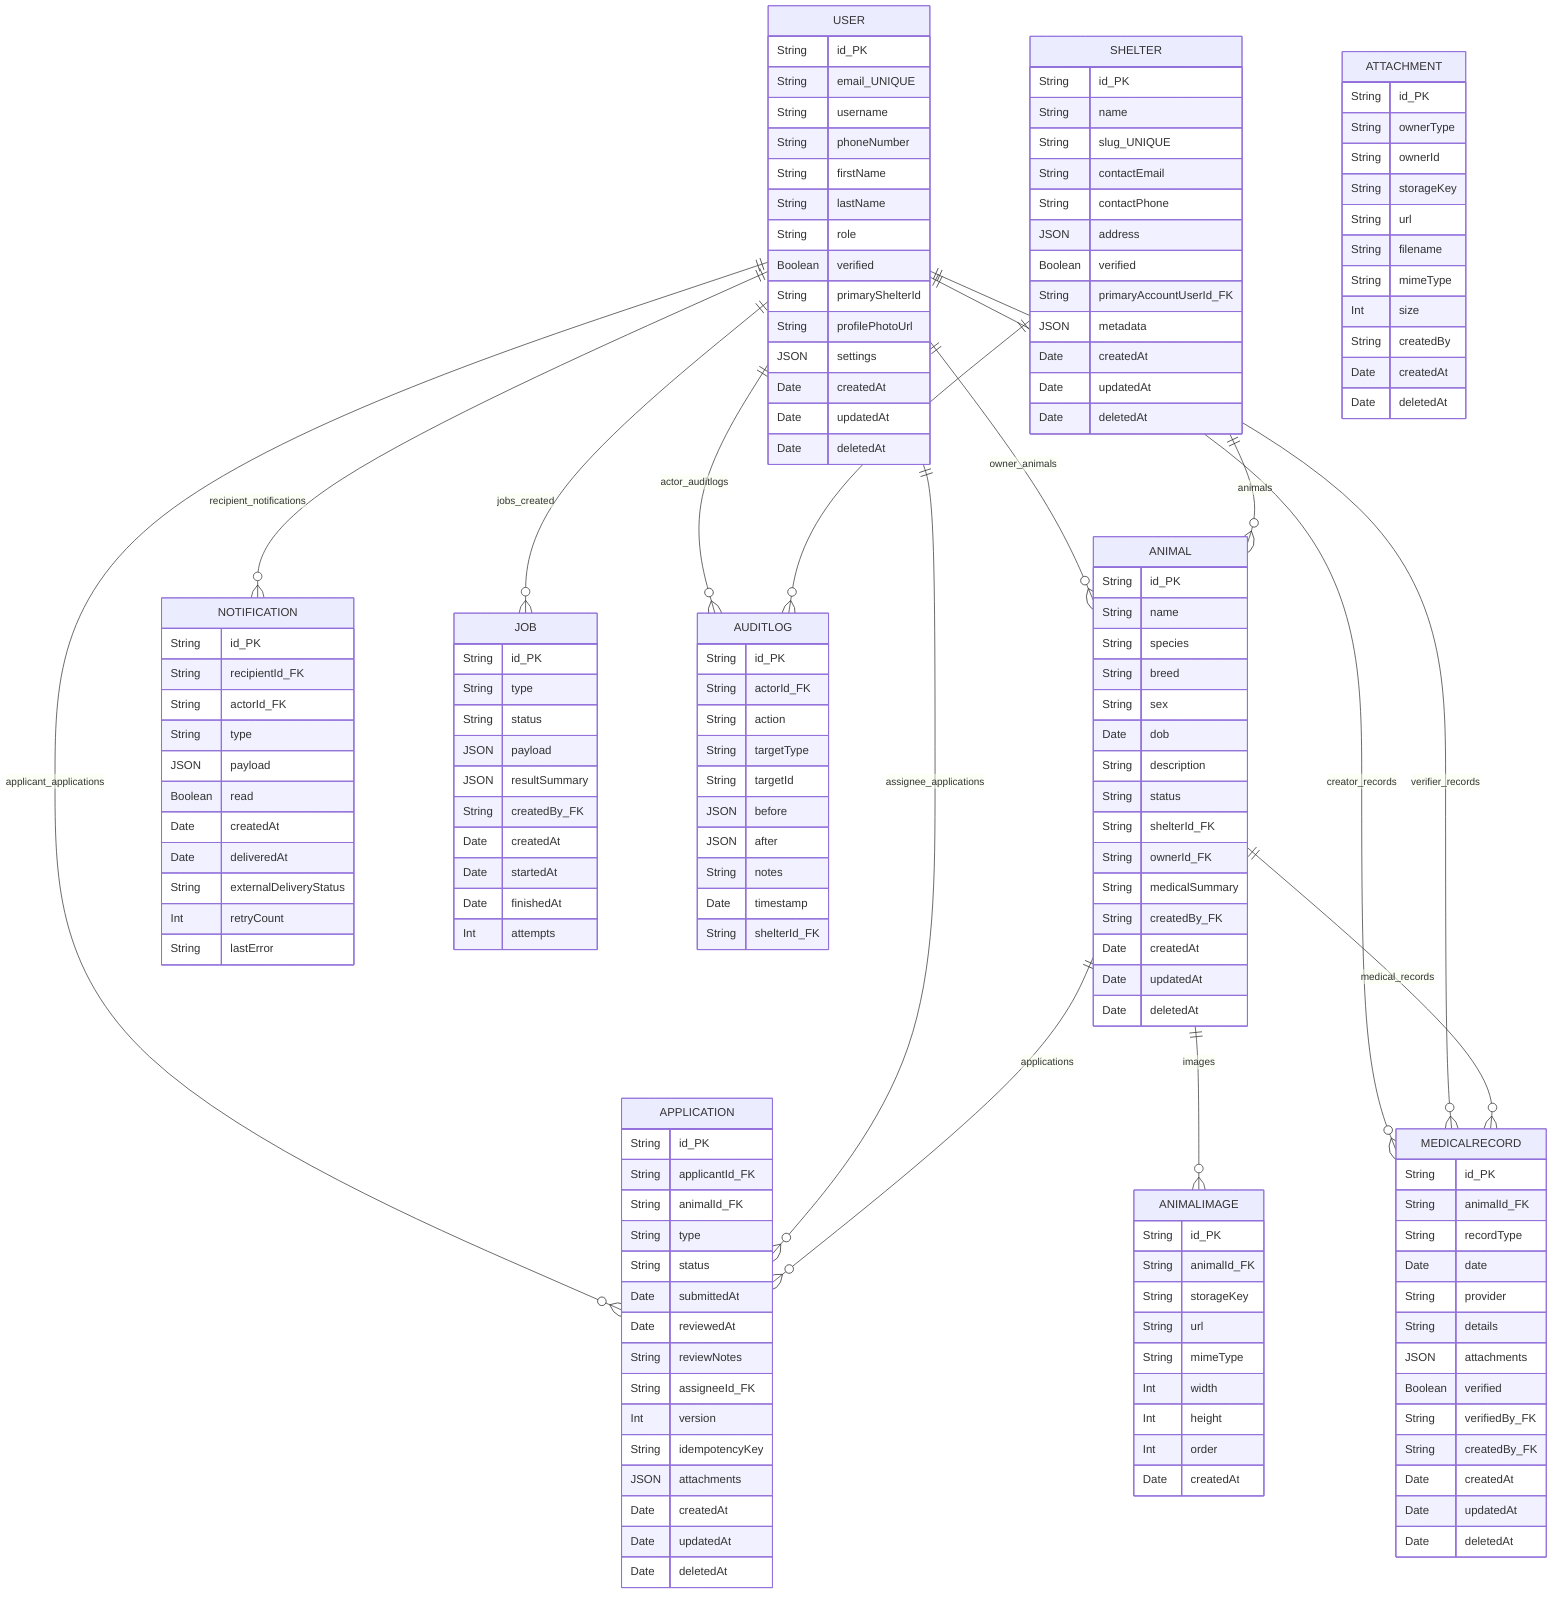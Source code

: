 erDiagram
    USER {
      String id_PK
      String email_UNIQUE
      String username
      String phoneNumber
      String firstName
      String lastName
      String role
      Boolean verified
      String primaryShelterId
      String profilePhotoUrl
      JSON settings
      Date createdAt
      Date updatedAt
      Date deletedAt
    }

    SHELTER {
      String id_PK
      String name
      String slug_UNIQUE
      String contactEmail
      String contactPhone
      JSON address
      Boolean verified
      String primaryAccountUserId_FK
      JSON metadata
      Date createdAt
      Date updatedAt
      Date deletedAt
    }

    ANIMAL {
      String id_PK
      String name
      String species
      String breed
      String sex
      Date dob
      String description
      String status
      String shelterId_FK
      String ownerId_FK
      String medicalSummary
      String createdBy_FK
      Date createdAt
      Date updatedAt
      Date deletedAt
    }

    ANIMALIMAGE {
      String id_PK
      String animalId_FK
      String storageKey
      String url
      String mimeType
      Int width
      Int height
      Int order
      Date createdAt
    }

    APPLICATION {
      String id_PK
      String applicantId_FK
      String animalId_FK
      String type
      String status
      Date submittedAt
      Date reviewedAt
      String reviewNotes
      String assigneeId_FK
      Int version
      String idempotencyKey
      JSON attachments
      Date createdAt
      Date updatedAt
      Date deletedAt
    }

    MEDICALRECORD {
      String id_PK
      String animalId_FK
      String recordType
      Date date
      String provider
      String details
      JSON attachments
      Boolean verified
      String verifiedBy_FK
      String createdBy_FK
      Date createdAt
      Date updatedAt
      Date deletedAt
    }

    ATTACHMENT {
      String id_PK
      String ownerType
      String ownerId
      String storageKey
      String url
      String filename
      String mimeType
      Int size
      String createdBy
      Date createdAt
      Date deletedAt
    }

    NOTIFICATION {
      String id_PK
      String recipientId_FK
      String actorId_FK
      String type
      JSON payload
      Boolean read
      Date createdAt
      Date deliveredAt
      String externalDeliveryStatus
      Int retryCount
      String lastError
    }

    JOB {
      String id_PK
      String type
      String status
      JSON payload
      JSON resultSummary
      String createdBy_FK
      Date createdAt
      Date startedAt
      Date finishedAt
      Int attempts
    }

    AUDITLOG {
      String id_PK
      String actorId_FK
      String action
      String targetType
      String targetId
      JSON before
      JSON after
      String notes
      Date timestamp
      String shelterId_FK
    }

    %% Relationships
    USER ||--o{ APPLICATION : "applicant_applications"
    USER ||--o{ APPLICATION : "assignee_applications"
    USER ||--o{ ANIMAL : "owner_animals"
    USER ||--o{ MEDICALRECORD : "creator_records"
    USER ||--o{ MEDICALRECORD : "verifier_records"
    USER ||--o{ NOTIFICATION : "recipient_notifications"
    USER ||--o{ JOB : "jobs_created"
    USER ||--o{ AUDITLOG : "actor_auditlogs"

    SHELTER ||--o{ ANIMAL : "animals"
    SHELTER ||--o{ AUDITLOG : "shelter_auditlogs"

    ANIMAL ||--o{ ANIMALIMAGE : "images"
    ANIMAL ||--o{ MEDICALRECORD : "medical_records"
    ANIMAL ||--o{ APPLICATION : "applications"